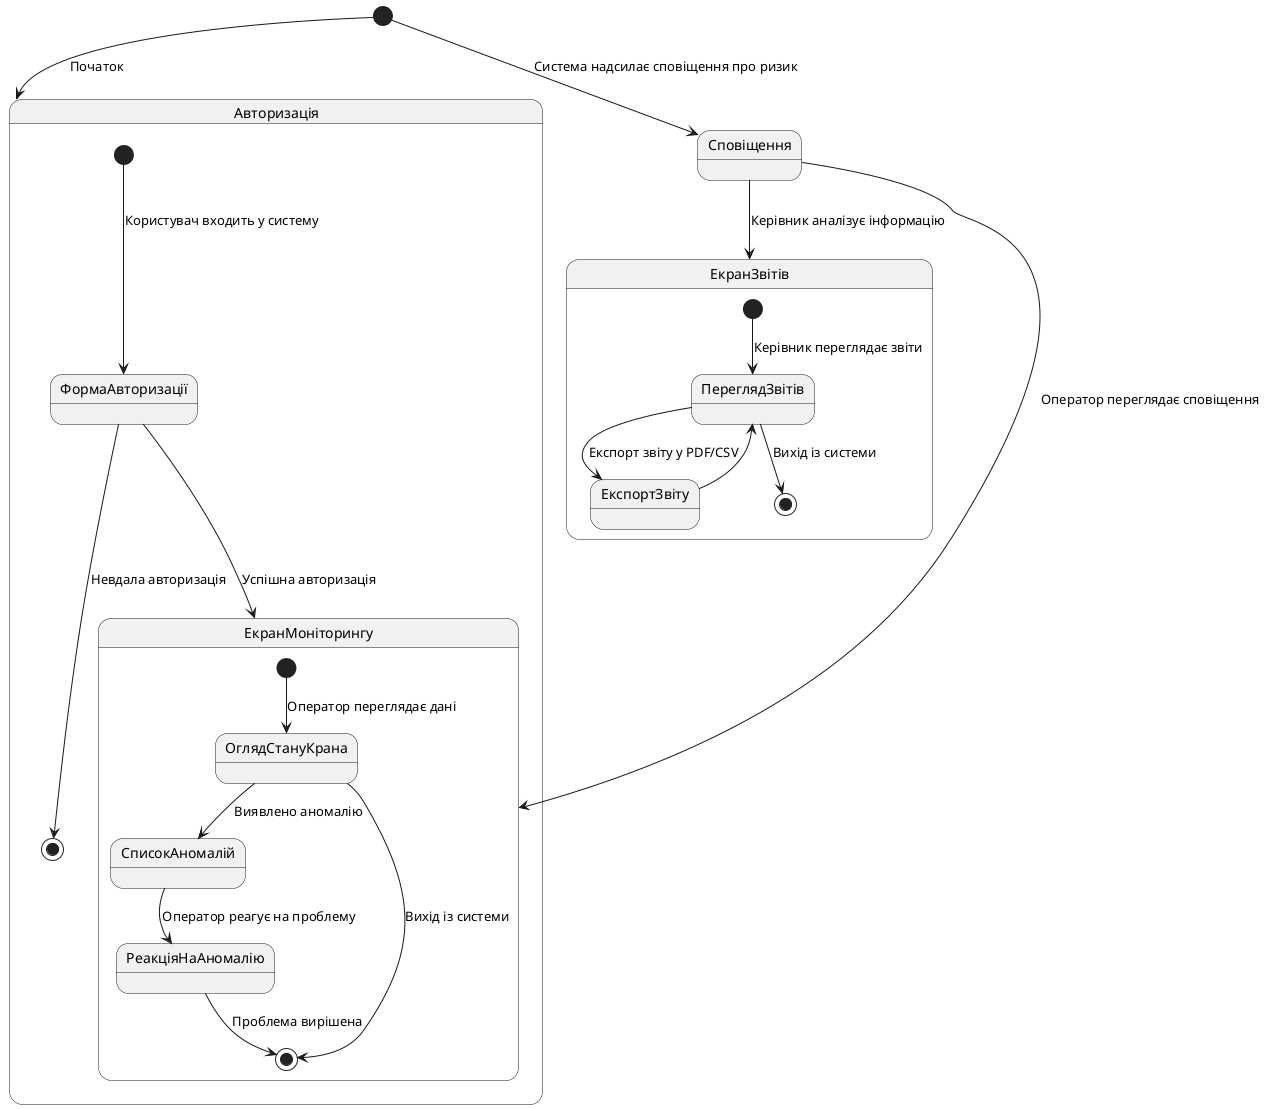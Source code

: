 @startuml
[*] --> Авторизація : Початок

state Авторизація {
    [*] --> ФормаАвторизації : Користувач входить у систему
    ФормаАвторизації --> [*] : Невдала авторизація
    ФормаАвторизації --> ЕкранМоніторингу : Успішна авторизація
}

state ЕкранМоніторингу {
    [*] --> ОглядСтануКрана : Оператор переглядає дані
    ОглядСтануКрана --> СписокАномалій : Виявлено аномалію
    СписокАномалій --> РеакціяНаАномалію : Оператор реагує на проблему
    РеакціяНаАномалію --> [*] : Проблема вирішена
    ОглядСтануКрана --> [*] : Вихід із системи
}

state ЕкранЗвітів {
    [*] --> ПереглядЗвітів : Керівник переглядає звіти
    ПереглядЗвітів --> ЕкспортЗвіту : Експорт звіту у PDF/CSV
    ЕкспортЗвіту --> ПереглядЗвітів
    ПереглядЗвітів --> [*] : Вихід із системи
}

[*] --> Сповіщення : Система надсилає сповіщення про ризик
Сповіщення --> ЕкранМоніторингу : Оператор переглядає сповіщення
Сповіщення --> ЕкранЗвітів : Керівник аналізує інформацію
@enduml
